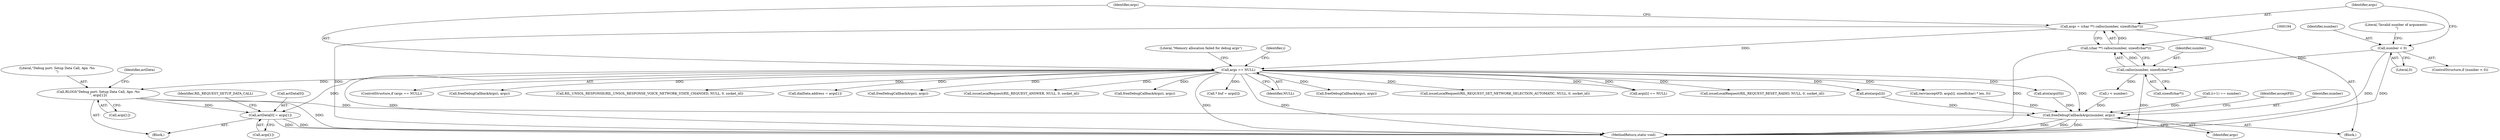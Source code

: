 digraph "0_Android_cd5f15f588a5d27e99ba12f057245bfe507f8c42@array" {
"1000552" [label="(Call,RLOGI(\"Debug port: Setup Data Call, Apn :%s\n\", args[1]))"];
"1000200" [label="(Call,args == NULL)"];
"1000191" [label="(Call,args = (char **) calloc(number, sizeof(char*)))"];
"1000193" [label="(Call,(char **) calloc(number, sizeof(char*)))"];
"1000195" [label="(Call,calloc(number, sizeof(char*)))"];
"1000182" [label="(Call,number < 0)"];
"1000557" [label="(Call,actData[0] = args[1])"];
"1000630" [label="(Call,freeDebugCallbackArgs(number, args))"];
"1000192" [label="(Identifier,args)"];
"1000183" [label="(Identifier,number)"];
"1000325" [label="(Call,(i+1) == number)"];
"1000561" [label="(Call,args[1])"];
"1000199" [label="(ControlStructure,if (args == NULL))"];
"1000558" [label="(Call,actData[0])"];
"1000187" [label="(Literal,\"Invalid number of arguments: \n\")"];
"1000212" [label="(Identifier,i)"];
"1000630" [label="(Call,freeDebugCallbackArgs(number, args))"];
"1000632" [label="(Identifier,args)"];
"1000554" [label="(Call,args[1])"];
"1000307" [label="(Call,freeDebugCallbackArgs(i, args))"];
"1000333" [label="(Call,atoi(args[i]))"];
"1000440" [label="(Call,RIL_UNSOL_RESPONSE(RIL_UNSOL_RESPONSE_VOICE_NETWORK_STATE_CHANGED, NULL, 0, socket_id))"];
"1000553" [label="(Literal,\"Debug port: Setup Data Call, Apn :%s\n\")"];
"1000200" [label="(Call,args == NULL)"];
"1000205" [label="(Literal,\"Memory allocation failed for debug args\")"];
"1000193" [label="(Call,(char **) calloc(number, sizeof(char*)))"];
"1000565" [label="(Identifier,RIL_REQUEST_SETUP_DATA_CALL)"];
"1000591" [label="(Call,dialData.address = args[1])"];
"1000197" [label="(Call,sizeof(char*))"];
"1000182" [label="(Call,number < 0)"];
"1000370" [label="(Block,)"];
"1000279" [label="(Call,freeDebugCallbackArgs(i, args))"];
"1000609" [label="(Call,issueLocalRequest(RIL_REQUEST_ANSWER, NULL, 0, socket_id))"];
"1000181" [label="(ControlStructure,if (number < 0))"];
"1000214" [label="(Call,i < number)"];
"1000235" [label="(Call,freeDebugCallbackArgs(i, args))"];
"1000314" [label="(Call,* buf = args[i])"];
"1000195" [label="(Call,calloc(number, sizeof(char*)))"];
"1000191" [label="(Call,args = (char **) calloc(number, sizeof(char*)))"];
"1000557" [label="(Call,actData[0] = args[1])"];
"1000112" [label="(Block,)"];
"1000287" [label="(Call,recv(acceptFD, args[i], sizeof(char) * len, 0))"];
"1000635" [label="(MethodReturn,static void)"];
"1000202" [label="(Identifier,NULL)"];
"1000201" [label="(Identifier,args)"];
"1000634" [label="(Identifier,acceptFD)"];
"1000252" [label="(Call,freeDebugCallbackArgs(i, args))"];
"1000552" [label="(Call,RLOGI(\"Debug port: Setup Data Call, Apn :%s\n\", args[1]))"];
"1000366" [label="(Call,atoi(args[0]))"];
"1000631" [label="(Identifier,number)"];
"1000545" [label="(Call,issueLocalRequest(RIL_REQUEST_SET_NETWORK_SELECTION_AUTOMATIC, NULL, 0, socket_id))"];
"1000196" [label="(Identifier,number)"];
"1000559" [label="(Identifier,actData)"];
"1000271" [label="(Call,args[i] == NULL)"];
"1000374" [label="(Call,issueLocalRequest(RIL_REQUEST_RESET_RADIO, NULL, 0, socket_id))"];
"1000184" [label="(Literal,0)"];
"1000552" -> "1000370"  [label="AST: "];
"1000552" -> "1000554"  [label="CFG: "];
"1000553" -> "1000552"  [label="AST: "];
"1000554" -> "1000552"  [label="AST: "];
"1000559" -> "1000552"  [label="CFG: "];
"1000552" -> "1000635"  [label="DDG: "];
"1000200" -> "1000552"  [label="DDG: "];
"1000552" -> "1000557"  [label="DDG: "];
"1000552" -> "1000630"  [label="DDG: "];
"1000200" -> "1000199"  [label="AST: "];
"1000200" -> "1000202"  [label="CFG: "];
"1000201" -> "1000200"  [label="AST: "];
"1000202" -> "1000200"  [label="AST: "];
"1000205" -> "1000200"  [label="CFG: "];
"1000212" -> "1000200"  [label="CFG: "];
"1000200" -> "1000635"  [label="DDG: "];
"1000200" -> "1000635"  [label="DDG: "];
"1000200" -> "1000635"  [label="DDG: "];
"1000191" -> "1000200"  [label="DDG: "];
"1000200" -> "1000235"  [label="DDG: "];
"1000200" -> "1000252"  [label="DDG: "];
"1000200" -> "1000271"  [label="DDG: "];
"1000200" -> "1000271"  [label="DDG: "];
"1000200" -> "1000279"  [label="DDG: "];
"1000200" -> "1000287"  [label="DDG: "];
"1000200" -> "1000307"  [label="DDG: "];
"1000200" -> "1000314"  [label="DDG: "];
"1000200" -> "1000333"  [label="DDG: "];
"1000200" -> "1000366"  [label="DDG: "];
"1000200" -> "1000374"  [label="DDG: "];
"1000200" -> "1000440"  [label="DDG: "];
"1000200" -> "1000545"  [label="DDG: "];
"1000200" -> "1000557"  [label="DDG: "];
"1000200" -> "1000591"  [label="DDG: "];
"1000200" -> "1000609"  [label="DDG: "];
"1000200" -> "1000630"  [label="DDG: "];
"1000191" -> "1000112"  [label="AST: "];
"1000191" -> "1000193"  [label="CFG: "];
"1000192" -> "1000191"  [label="AST: "];
"1000193" -> "1000191"  [label="AST: "];
"1000201" -> "1000191"  [label="CFG: "];
"1000191" -> "1000635"  [label="DDG: "];
"1000193" -> "1000191"  [label="DDG: "];
"1000193" -> "1000195"  [label="CFG: "];
"1000194" -> "1000193"  [label="AST: "];
"1000195" -> "1000193"  [label="AST: "];
"1000193" -> "1000635"  [label="DDG: "];
"1000195" -> "1000193"  [label="DDG: "];
"1000195" -> "1000197"  [label="CFG: "];
"1000196" -> "1000195"  [label="AST: "];
"1000197" -> "1000195"  [label="AST: "];
"1000195" -> "1000635"  [label="DDG: "];
"1000182" -> "1000195"  [label="DDG: "];
"1000195" -> "1000214"  [label="DDG: "];
"1000182" -> "1000181"  [label="AST: "];
"1000182" -> "1000184"  [label="CFG: "];
"1000183" -> "1000182"  [label="AST: "];
"1000184" -> "1000182"  [label="AST: "];
"1000187" -> "1000182"  [label="CFG: "];
"1000192" -> "1000182"  [label="CFG: "];
"1000182" -> "1000635"  [label="DDG: "];
"1000182" -> "1000635"  [label="DDG: "];
"1000557" -> "1000370"  [label="AST: "];
"1000557" -> "1000561"  [label="CFG: "];
"1000558" -> "1000557"  [label="AST: "];
"1000561" -> "1000557"  [label="AST: "];
"1000565" -> "1000557"  [label="CFG: "];
"1000557" -> "1000635"  [label="DDG: "];
"1000557" -> "1000635"  [label="DDG: "];
"1000630" -> "1000112"  [label="AST: "];
"1000630" -> "1000632"  [label="CFG: "];
"1000631" -> "1000630"  [label="AST: "];
"1000632" -> "1000630"  [label="AST: "];
"1000634" -> "1000630"  [label="CFG: "];
"1000630" -> "1000635"  [label="DDG: "];
"1000630" -> "1000635"  [label="DDG: "];
"1000630" -> "1000635"  [label="DDG: "];
"1000214" -> "1000630"  [label="DDG: "];
"1000325" -> "1000630"  [label="DDG: "];
"1000333" -> "1000630"  [label="DDG: "];
"1000366" -> "1000630"  [label="DDG: "];
"1000287" -> "1000630"  [label="DDG: "];
}

